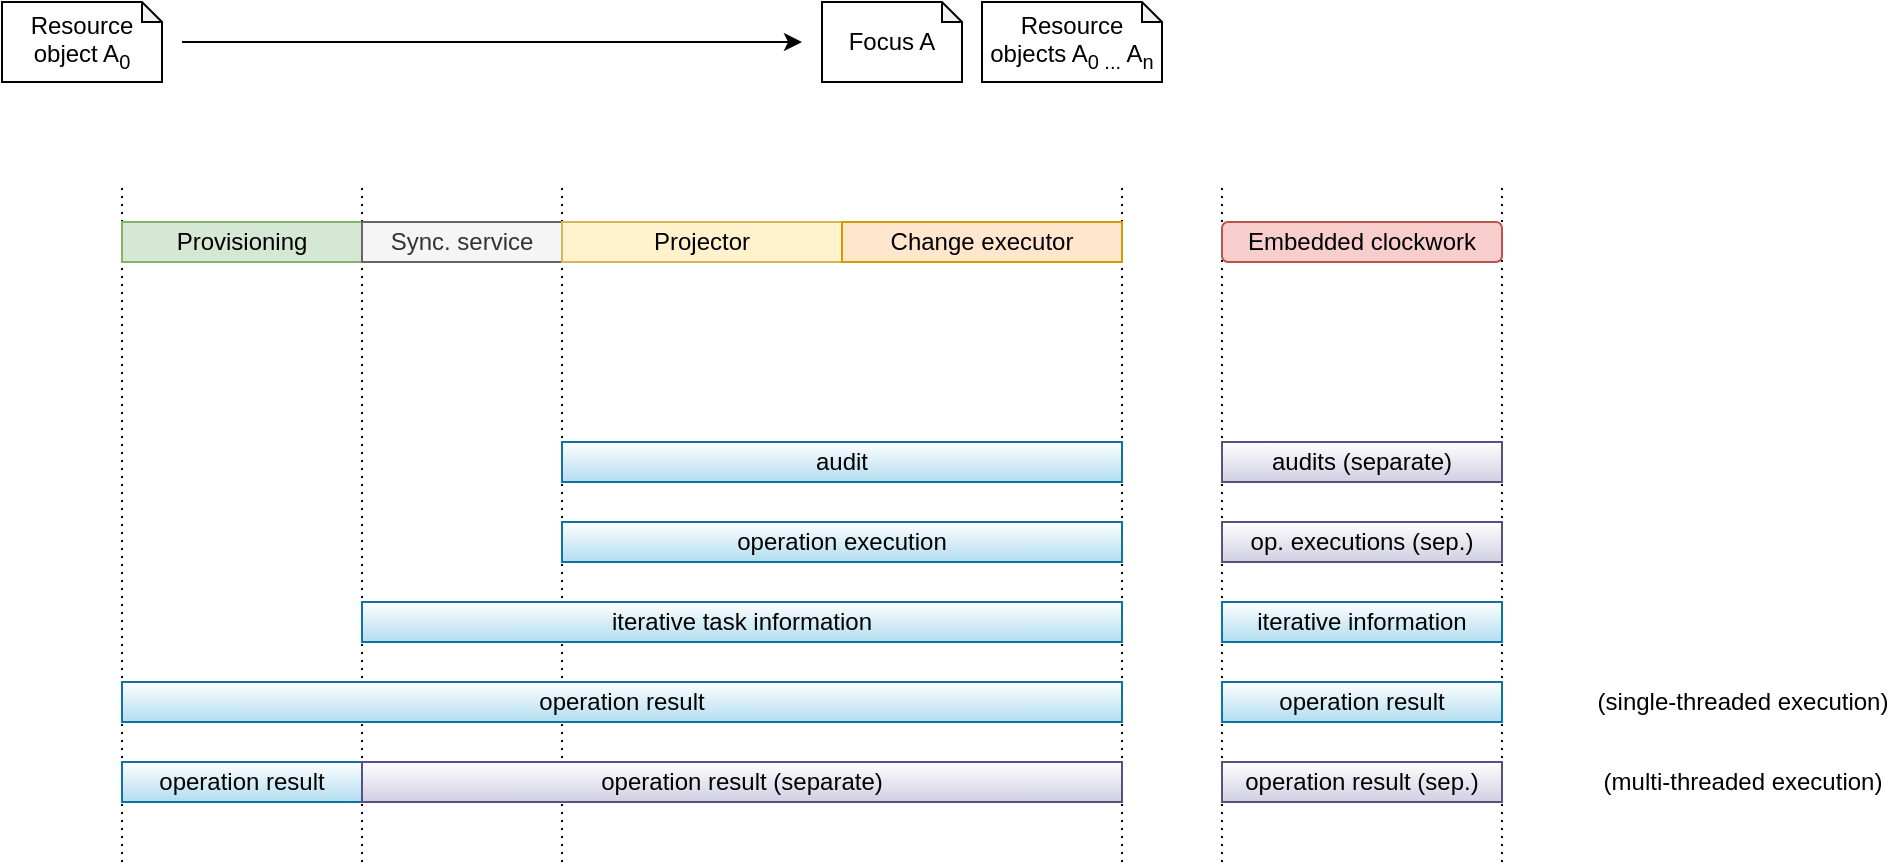 <mxfile version="13.9.9" type="device"><diagram id="8uq3Q5gqnDZ-f5qfmwL7" name="Page-1"><mxGraphModel dx="1086" dy="966" grid="1" gridSize="10" guides="1" tooltips="1" connect="1" arrows="1" fold="1" page="1" pageScale="1" pageWidth="827" pageHeight="1169" math="0" shadow="0"><root><mxCell id="0"/><mxCell id="1" parent="0"/><mxCell id="dL1CfYY88kSR7-ZEu_hF-1" value="" style="endArrow=none;dashed=1;html=1;dashPattern=1 3;strokeWidth=1;" edge="1" parent="1"><mxGeometry width="50" height="50" relative="1" as="geometry"><mxPoint x="160" y="680" as="sourcePoint"/><mxPoint x="160" y="340" as="targetPoint"/></mxGeometry></mxCell><mxCell id="dL1CfYY88kSR7-ZEu_hF-2" value="" style="endArrow=none;dashed=1;html=1;dashPattern=1 3;strokeWidth=1;" edge="1" parent="1"><mxGeometry width="50" height="50" relative="1" as="geometry"><mxPoint x="280" y="680" as="sourcePoint"/><mxPoint x="280" y="340" as="targetPoint"/></mxGeometry></mxCell><mxCell id="dL1CfYY88kSR7-ZEu_hF-3" value="" style="endArrow=none;dashed=1;html=1;dashPattern=1 3;strokeWidth=1;" edge="1" parent="1"><mxGeometry width="50" height="50" relative="1" as="geometry"><mxPoint x="380" y="680" as="sourcePoint"/><mxPoint x="380" y="340" as="targetPoint"/></mxGeometry></mxCell><mxCell id="dL1CfYY88kSR7-ZEu_hF-4" value="" style="endArrow=none;dashed=1;html=1;dashPattern=1 3;strokeWidth=1;" edge="1" parent="1"><mxGeometry width="50" height="50" relative="1" as="geometry"><mxPoint x="660" y="680" as="sourcePoint"/><mxPoint x="660" y="340" as="targetPoint"/></mxGeometry></mxCell><mxCell id="dL1CfYY88kSR7-ZEu_hF-5" value="" style="endArrow=none;dashed=1;html=1;dashPattern=1 3;strokeWidth=1;" edge="1" parent="1"><mxGeometry width="50" height="50" relative="1" as="geometry"><mxPoint x="710" y="680" as="sourcePoint"/><mxPoint x="710" y="340" as="targetPoint"/></mxGeometry></mxCell><mxCell id="dL1CfYY88kSR7-ZEu_hF-6" value="" style="endArrow=none;dashed=1;html=1;dashPattern=1 3;strokeWidth=1;" edge="1" parent="1"><mxGeometry width="50" height="50" relative="1" as="geometry"><mxPoint x="850" y="680" as="sourcePoint"/><mxPoint x="850" y="340" as="targetPoint"/></mxGeometry></mxCell><mxCell id="bMAj-wgYpZVro2fxTGrS-1" value="Provisioning" style="rounded=0;whiteSpace=wrap;html=1;fillColor=#d5e8d4;strokeColor=#82b366;" parent="1" vertex="1"><mxGeometry x="160" y="360" width="120" height="20" as="geometry"/></mxCell><mxCell id="bMAj-wgYpZVro2fxTGrS-2" value="Sync. service" style="rounded=0;whiteSpace=wrap;html=1;fillColor=#f5f5f5;strokeColor=#666666;fontColor=#333333;" parent="1" vertex="1"><mxGeometry x="280" y="360" width="100" height="20" as="geometry"/></mxCell><mxCell id="bMAj-wgYpZVro2fxTGrS-3" value="Projector" style="rounded=0;whiteSpace=wrap;html=1;fillColor=#fff2cc;strokeColor=#d6b656;" parent="1" vertex="1"><mxGeometry x="380" y="360" width="140" height="20" as="geometry"/></mxCell><mxCell id="bMAj-wgYpZVro2fxTGrS-4" value="Change executor" style="rounded=0;whiteSpace=wrap;html=1;fillColor=#ffe6cc;strokeColor=#d79b00;" parent="1" vertex="1"><mxGeometry x="520" y="360" width="140" height="20" as="geometry"/></mxCell><mxCell id="bMAj-wgYpZVro2fxTGrS-5" value="Embedded clockwork" style="rounded=1;whiteSpace=wrap;html=1;fillColor=#f8cecc;strokeColor=#b85450;" parent="1" vertex="1"><mxGeometry x="710" y="360" width="140" height="20" as="geometry"/></mxCell><mxCell id="bMAj-wgYpZVro2fxTGrS-6" value="Resource object A&lt;sub&gt;0&lt;/sub&gt;" style="shape=note;whiteSpace=wrap;html=1;backgroundOutline=1;darkOpacity=0.05;size=10;" parent="1" vertex="1"><mxGeometry x="100" y="250" width="80" height="40" as="geometry"/></mxCell><mxCell id="bMAj-wgYpZVro2fxTGrS-7" value="Focus A" style="shape=note;whiteSpace=wrap;html=1;backgroundOutline=1;darkOpacity=0.05;size=10;" parent="1" vertex="1"><mxGeometry x="510" y="250" width="70" height="40" as="geometry"/></mxCell><mxCell id="bMAj-wgYpZVro2fxTGrS-8" value="Resource objects A&lt;sub&gt;0 ...&amp;nbsp;&lt;/sub&gt;A&lt;sub&gt;n&lt;/sub&gt;" style="shape=note;whiteSpace=wrap;html=1;backgroundOutline=1;darkOpacity=0.05;size=10;" parent="1" vertex="1"><mxGeometry x="590" y="250" width="90" height="40" as="geometry"/></mxCell><mxCell id="bMAj-wgYpZVro2fxTGrS-9" value="" style="endArrow=classic;html=1;" parent="1" edge="1"><mxGeometry width="50" height="50" relative="1" as="geometry"><mxPoint x="190" y="270" as="sourcePoint"/><mxPoint x="500" y="270" as="targetPoint"/></mxGeometry></mxCell><mxCell id="bMAj-wgYpZVro2fxTGrS-10" value="" style="endArrow=none;html=1;" parent="1" source="bMAj-wgYpZVro2fxTGrS-18" edge="1"><mxGeometry width="50" height="50" relative="1" as="geometry"><mxPoint x="140" y="480" as="sourcePoint"/><mxPoint x="660" y="480" as="targetPoint"/></mxGeometry></mxCell><mxCell id="bMAj-wgYpZVro2fxTGrS-18" value="audit" style="rounded=0;whiteSpace=wrap;html=1;fillColor=#b1ddf0;strokeColor=#10739e;gradientColor=#ffffff;gradientDirection=north;" parent="1" vertex="1"><mxGeometry x="380" y="470" width="280" height="20" as="geometry"/></mxCell><mxCell id="bMAj-wgYpZVro2fxTGrS-20" value="audits (separate)" style="rounded=0;whiteSpace=wrap;html=1;fillColor=#d0cee2;strokeColor=#56517e;gradientDirection=north;gradientColor=#ffffff;" parent="1" vertex="1"><mxGeometry x="710" y="470" width="140" height="20" as="geometry"/></mxCell><mxCell id="bMAj-wgYpZVro2fxTGrS-21" value="operation execution" style="rounded=0;whiteSpace=wrap;html=1;fillColor=#b1ddf0;strokeColor=#10739e;gradientColor=#ffffff;gradientDirection=north;" parent="1" vertex="1"><mxGeometry x="380" y="510" width="280" height="20" as="geometry"/></mxCell><mxCell id="bMAj-wgYpZVro2fxTGrS-22" value="op. executions (sep.)" style="rounded=0;whiteSpace=wrap;html=1;fillColor=#d0cee2;strokeColor=#56517e;gradientColor=#ffffff;gradientDirection=north;" parent="1" vertex="1"><mxGeometry x="710" y="510" width="140" height="20" as="geometry"/></mxCell><mxCell id="bMAj-wgYpZVro2fxTGrS-28" value="iterative information" style="rounded=0;whiteSpace=wrap;html=1;fillColor=#b1ddf0;strokeColor=#10739e;gradientColor=#ffffff;gradientDirection=north;" parent="1" vertex="1"><mxGeometry x="710" y="550" width="140" height="20" as="geometry"/></mxCell><mxCell id="bMAj-wgYpZVro2fxTGrS-31" value="operation result" style="rounded=0;whiteSpace=wrap;html=1;fillColor=#b1ddf0;strokeColor=#10739e;gradientColor=#ffffff;gradientDirection=north;" parent="1" vertex="1"><mxGeometry x="710" y="590" width="140" height="20" as="geometry"/></mxCell><mxCell id="bMAj-wgYpZVro2fxTGrS-35" value="operation result" style="rounded=0;whiteSpace=wrap;html=1;fillColor=#b1ddf0;strokeColor=#10739e;gradientColor=#ffffff;gradientDirection=north;" parent="1" vertex="1"><mxGeometry x="160" y="630" width="120" height="20" as="geometry"/></mxCell><mxCell id="bMAj-wgYpZVro2fxTGrS-37" value="operation result (sep.)" style="rounded=0;whiteSpace=wrap;html=1;fillColor=#d0cee2;strokeColor=#56517e;gradientColor=#ffffff;gradientDirection=north;" parent="1" vertex="1"><mxGeometry x="710" y="630" width="140" height="20" as="geometry"/></mxCell><mxCell id="bMAj-wgYpZVro2fxTGrS-24" value="iterative task information" style="rounded=0;whiteSpace=wrap;html=1;fillColor=#b1ddf0;strokeColor=#10739e;gradientColor=#ffffff;gradientDirection=north;" parent="1" vertex="1"><mxGeometry x="280" y="550" width="380" height="20" as="geometry"/></mxCell><mxCell id="bMAj-wgYpZVro2fxTGrS-29" value="operation result" style="rounded=0;whiteSpace=wrap;html=1;fillColor=#b1ddf0;strokeColor=#10739e;gradientColor=#ffffff;gradientDirection=north;" parent="1" vertex="1"><mxGeometry x="160" y="590" width="500" height="20" as="geometry"/></mxCell><mxCell id="bMAj-wgYpZVro2fxTGrS-39" value="operation result (separate)" style="rounded=0;whiteSpace=wrap;html=1;fillColor=#d0cee2;strokeColor=#56517e;gradientColor=#ffffff;gradientDirection=north;" parent="1" vertex="1"><mxGeometry x="280" y="630" width="380" height="20" as="geometry"/></mxCell><mxCell id="dL1CfYY88kSR7-ZEu_hF-7" value="(single-threaded execution)" style="text;html=1;align=center;verticalAlign=middle;resizable=0;points=[];autosize=1;" vertex="1" parent="1"><mxGeometry x="890" y="590" width="160" height="20" as="geometry"/></mxCell><mxCell id="dL1CfYY88kSR7-ZEu_hF-8" value="(multi-threaded execution)" style="text;html=1;align=center;verticalAlign=middle;resizable=0;points=[];autosize=1;" vertex="1" parent="1"><mxGeometry x="895" y="630" width="150" height="20" as="geometry"/></mxCell></root></mxGraphModel></diagram></mxfile>